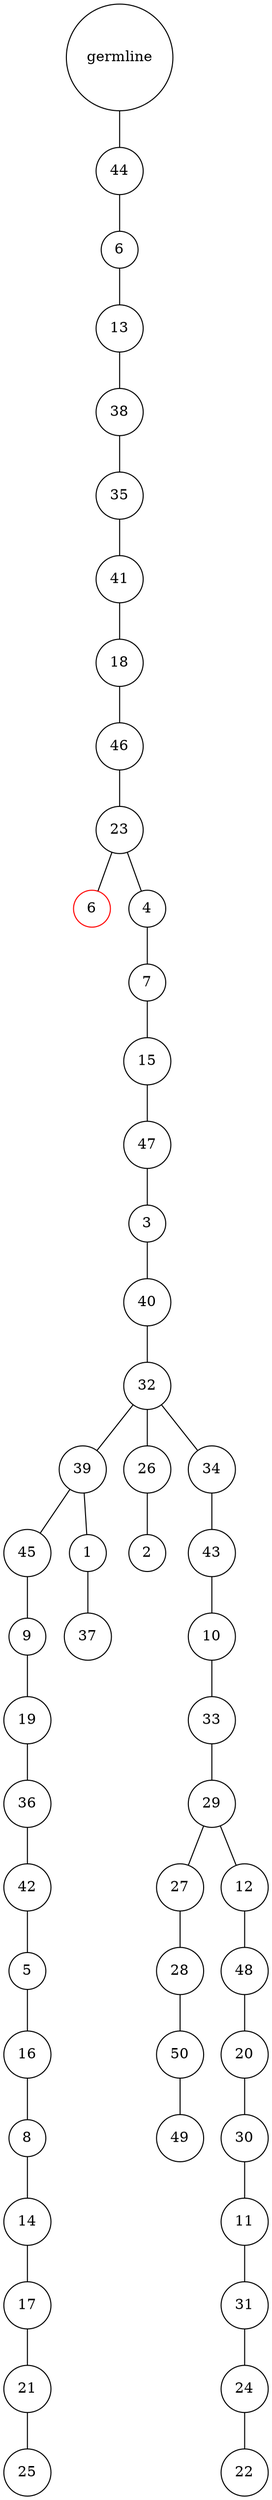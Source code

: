 graph {
	rankdir=UD;
	splines=line;
	node [shape=circle]
	"0x7fdaf2aa5610" [label="germline"];
	"0x7fdaf2aa5640" [label="44"];
	"0x7fdaf2aa5610" -- "0x7fdaf2aa5640" ;
	"0x7fdaf2aa5670" [label="6"];
	"0x7fdaf2aa5640" -- "0x7fdaf2aa5670" ;
	"0x7fdaf2aa56a0" [label="13"];
	"0x7fdaf2aa5670" -- "0x7fdaf2aa56a0" ;
	"0x7fdaf2aa56d0" [label="38"];
	"0x7fdaf2aa56a0" -- "0x7fdaf2aa56d0" ;
	"0x7fdaf2aa5700" [label="35"];
	"0x7fdaf2aa56d0" -- "0x7fdaf2aa5700" ;
	"0x7fdaf2aa5730" [label="41"];
	"0x7fdaf2aa5700" -- "0x7fdaf2aa5730" ;
	"0x7fdaf2aa5760" [label="18"];
	"0x7fdaf2aa5730" -- "0x7fdaf2aa5760" ;
	"0x7fdaf2aa5790" [label="46"];
	"0x7fdaf2aa5760" -- "0x7fdaf2aa5790" ;
	"0x7fdaf2aa57c0" [label="23"];
	"0x7fdaf2aa5790" -- "0x7fdaf2aa57c0" ;
	"0x7fdaf2aa57f0" [label="6",color="red"];
	"0x7fdaf2aa57c0" -- "0x7fdaf2aa57f0" ;
	"0x7fdaf2aa5820" [label="4"];
	"0x7fdaf2aa57c0" -- "0x7fdaf2aa5820" ;
	"0x7fdaf2aa5850" [label="7"];
	"0x7fdaf2aa5820" -- "0x7fdaf2aa5850" ;
	"0x7fdaf2aa5880" [label="15"];
	"0x7fdaf2aa5850" -- "0x7fdaf2aa5880" ;
	"0x7fdaf2aa58b0" [label="47"];
	"0x7fdaf2aa5880" -- "0x7fdaf2aa58b0" ;
	"0x7fdaf2aa58e0" [label="3"];
	"0x7fdaf2aa58b0" -- "0x7fdaf2aa58e0" ;
	"0x7fdaf2aa5910" [label="40"];
	"0x7fdaf2aa58e0" -- "0x7fdaf2aa5910" ;
	"0x7fdaf2aa5940" [label="32"];
	"0x7fdaf2aa5910" -- "0x7fdaf2aa5940" ;
	"0x7fdaf2aa5970" [label="39"];
	"0x7fdaf2aa5940" -- "0x7fdaf2aa5970" ;
	"0x7fdaf2aa59a0" [label="45"];
	"0x7fdaf2aa5970" -- "0x7fdaf2aa59a0" ;
	"0x7fdaf2aa59d0" [label="9"];
	"0x7fdaf2aa59a0" -- "0x7fdaf2aa59d0" ;
	"0x7fdaf2aa5a00" [label="19"];
	"0x7fdaf2aa59d0" -- "0x7fdaf2aa5a00" ;
	"0x7fdaf2aa5a30" [label="36"];
	"0x7fdaf2aa5a00" -- "0x7fdaf2aa5a30" ;
	"0x7fdaf2aa5a60" [label="42"];
	"0x7fdaf2aa5a30" -- "0x7fdaf2aa5a60" ;
	"0x7fdaf2aa5a90" [label="5"];
	"0x7fdaf2aa5a60" -- "0x7fdaf2aa5a90" ;
	"0x7fdaf2aa5ac0" [label="16"];
	"0x7fdaf2aa5a90" -- "0x7fdaf2aa5ac0" ;
	"0x7fdaf2aa5af0" [label="8"];
	"0x7fdaf2aa5ac0" -- "0x7fdaf2aa5af0" ;
	"0x7fdaf2aa5b20" [label="14"];
	"0x7fdaf2aa5af0" -- "0x7fdaf2aa5b20" ;
	"0x7fdaf2aa5b50" [label="17"];
	"0x7fdaf2aa5b20" -- "0x7fdaf2aa5b50" ;
	"0x7fdaf2aa5b80" [label="21"];
	"0x7fdaf2aa5b50" -- "0x7fdaf2aa5b80" ;
	"0x7fdaf2aa5bb0" [label="25"];
	"0x7fdaf2aa5b80" -- "0x7fdaf2aa5bb0" ;
	"0x7fdaf2aa5be0" [label="1"];
	"0x7fdaf2aa5970" -- "0x7fdaf2aa5be0" ;
	"0x7fdaf2aa5c10" [label="37"];
	"0x7fdaf2aa5be0" -- "0x7fdaf2aa5c10" ;
	"0x7fdaf2aa5c40" [label="26"];
	"0x7fdaf2aa5940" -- "0x7fdaf2aa5c40" ;
	"0x7fdaf2aa5c70" [label="2"];
	"0x7fdaf2aa5c40" -- "0x7fdaf2aa5c70" ;
	"0x7fdaf2aa5ca0" [label="34"];
	"0x7fdaf2aa5940" -- "0x7fdaf2aa5ca0" ;
	"0x7fdaf2aa5cd0" [label="43"];
	"0x7fdaf2aa5ca0" -- "0x7fdaf2aa5cd0" ;
	"0x7fdaf2aa5d00" [label="10"];
	"0x7fdaf2aa5cd0" -- "0x7fdaf2aa5d00" ;
	"0x7fdaf2aa5d30" [label="33"];
	"0x7fdaf2aa5d00" -- "0x7fdaf2aa5d30" ;
	"0x7fdaf2aa5d60" [label="29"];
	"0x7fdaf2aa5d30" -- "0x7fdaf2aa5d60" ;
	"0x7fdaf2aa5d90" [label="27"];
	"0x7fdaf2aa5d60" -- "0x7fdaf2aa5d90" ;
	"0x7fdaf2aa5dc0" [label="28"];
	"0x7fdaf2aa5d90" -- "0x7fdaf2aa5dc0" ;
	"0x7fdaf2aa5df0" [label="50"];
	"0x7fdaf2aa5dc0" -- "0x7fdaf2aa5df0" ;
	"0x7fdaf2aa5e20" [label="49"];
	"0x7fdaf2aa5df0" -- "0x7fdaf2aa5e20" ;
	"0x7fdaf2aa5e50" [label="12"];
	"0x7fdaf2aa5d60" -- "0x7fdaf2aa5e50" ;
	"0x7fdaf2aa5e80" [label="48"];
	"0x7fdaf2aa5e50" -- "0x7fdaf2aa5e80" ;
	"0x7fdaf2aa5eb0" [label="20"];
	"0x7fdaf2aa5e80" -- "0x7fdaf2aa5eb0" ;
	"0x7fdaf2aa5ee0" [label="30"];
	"0x7fdaf2aa5eb0" -- "0x7fdaf2aa5ee0" ;
	"0x7fdaf2aa5f10" [label="11"];
	"0x7fdaf2aa5ee0" -- "0x7fdaf2aa5f10" ;
	"0x7fdaf2aa5f40" [label="31"];
	"0x7fdaf2aa5f10" -- "0x7fdaf2aa5f40" ;
	"0x7fdaf2aa5f70" [label="24"];
	"0x7fdaf2aa5f40" -- "0x7fdaf2aa5f70" ;
	"0x7fdaf2aa5fa0" [label="22"];
	"0x7fdaf2aa5f70" -- "0x7fdaf2aa5fa0" ;
}

